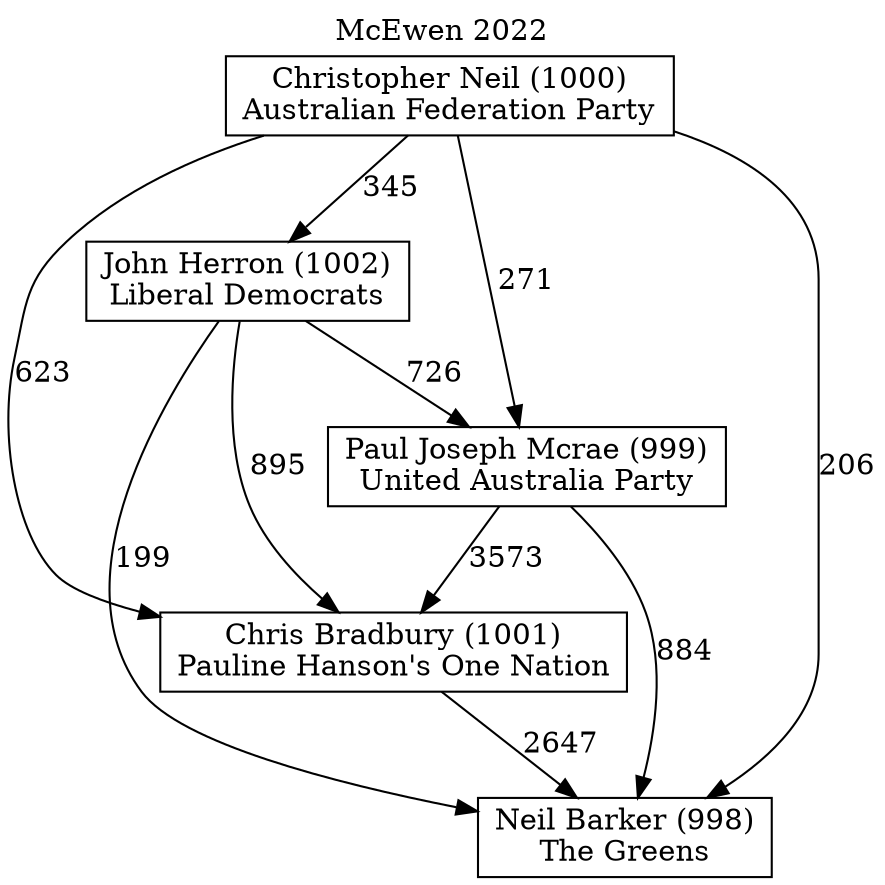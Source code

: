 // House preference flow
digraph "Neil Barker (998)_McEwen_2022" {
	graph [label="McEwen 2022" labelloc=t mclimit=10]
	node [shape=box]
	"Neil Barker (998)" [label="Neil Barker (998)
The Greens"]
	"John Herron (1002)" [label="John Herron (1002)
Liberal Democrats"]
	"Christopher Neil (1000)" [label="Christopher Neil (1000)
Australian Federation Party"]
	"Paul Joseph Mcrae (999)" [label="Paul Joseph Mcrae (999)
United Australia Party"]
	"Chris Bradbury (1001)" [label="Chris Bradbury (1001)
Pauline Hanson's One Nation"]
	"Paul Joseph Mcrae (999)" -> "Neil Barker (998)" [label=884]
	"John Herron (1002)" -> "Chris Bradbury (1001)" [label=895]
	"John Herron (1002)" -> "Neil Barker (998)" [label=199]
	"Christopher Neil (1000)" -> "John Herron (1002)" [label=345]
	"Chris Bradbury (1001)" -> "Neil Barker (998)" [label=2647]
	"Christopher Neil (1000)" -> "Chris Bradbury (1001)" [label=623]
	"Christopher Neil (1000)" -> "Paul Joseph Mcrae (999)" [label=271]
	"Paul Joseph Mcrae (999)" -> "Chris Bradbury (1001)" [label=3573]
	"John Herron (1002)" -> "Paul Joseph Mcrae (999)" [label=726]
	"Christopher Neil (1000)" -> "Neil Barker (998)" [label=206]
}
